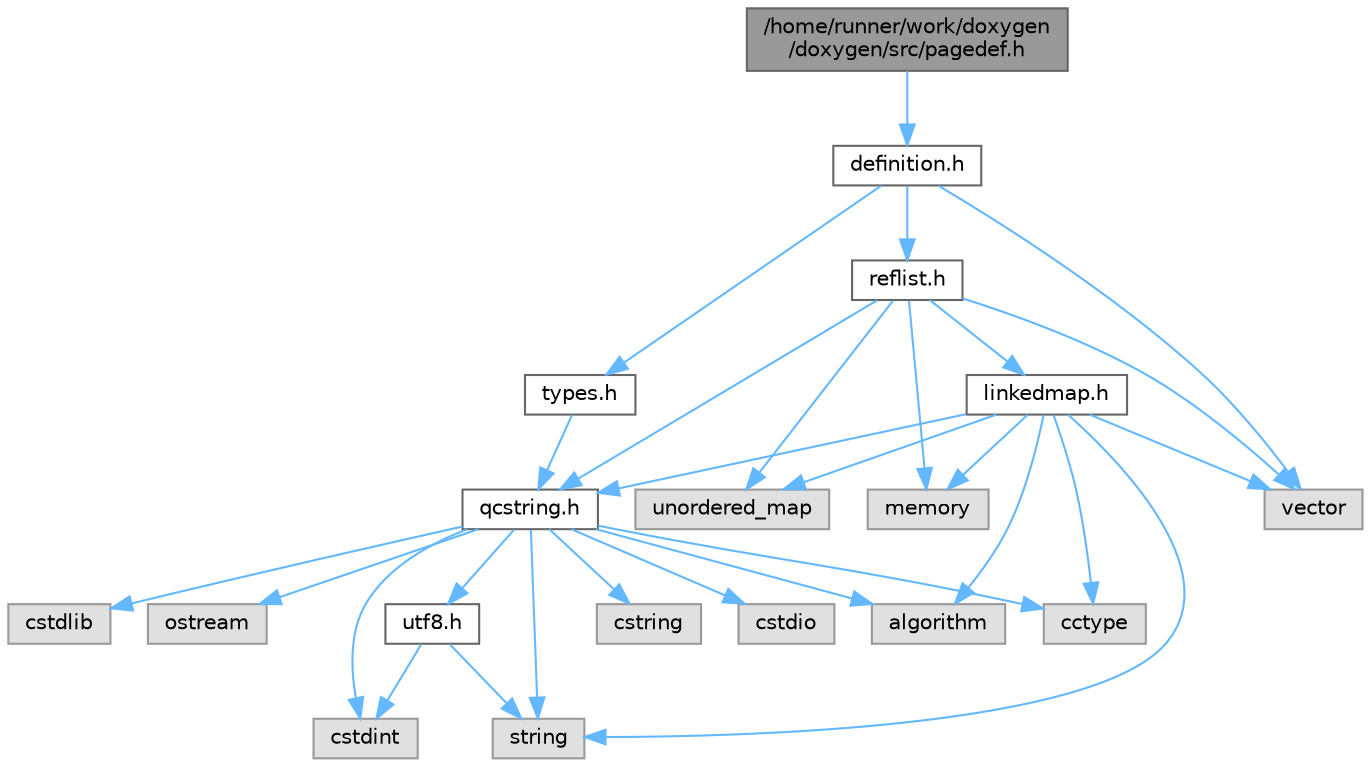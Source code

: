 digraph "/home/runner/work/doxygen/doxygen/src/pagedef.h"
{
 // INTERACTIVE_SVG=YES
 // LATEX_PDF_SIZE
  bgcolor="transparent";
  edge [fontname=Helvetica,fontsize=10,labelfontname=Helvetica,labelfontsize=10];
  node [fontname=Helvetica,fontsize=10,shape=box,height=0.2,width=0.4];
  Node1 [id="Node000001",label="/home/runner/work/doxygen\l/doxygen/src/pagedef.h",height=0.2,width=0.4,color="gray40", fillcolor="grey60", style="filled", fontcolor="black"];
  Node1 -> Node2 [id="edge1_Node000001_Node000002",color="steelblue1",style="solid"];
  Node2 [id="Node000002",label="definition.h",height=0.2,width=0.4,color="grey40", fillcolor="white", style="filled",URL="$df/da1/definition_8h.html",tooltip=" "];
  Node2 -> Node3 [id="edge2_Node000002_Node000003",color="steelblue1",style="solid"];
  Node3 [id="Node000003",label="vector",height=0.2,width=0.4,color="grey60", fillcolor="#E0E0E0", style="filled"];
  Node2 -> Node4 [id="edge3_Node000002_Node000004",color="steelblue1",style="solid"];
  Node4 [id="Node000004",label="types.h",height=0.2,width=0.4,color="grey40", fillcolor="white", style="filled",URL="$d9/d49/types_8h.html",tooltip="This file contains a number of basic enums and types."];
  Node4 -> Node5 [id="edge4_Node000004_Node000005",color="steelblue1",style="solid"];
  Node5 [id="Node000005",label="qcstring.h",height=0.2,width=0.4,color="grey40", fillcolor="white", style="filled",URL="$d7/d5c/qcstring_8h.html",tooltip=" "];
  Node5 -> Node6 [id="edge5_Node000005_Node000006",color="steelblue1",style="solid"];
  Node6 [id="Node000006",label="string",height=0.2,width=0.4,color="grey60", fillcolor="#E0E0E0", style="filled"];
  Node5 -> Node7 [id="edge6_Node000005_Node000007",color="steelblue1",style="solid"];
  Node7 [id="Node000007",label="algorithm",height=0.2,width=0.4,color="grey60", fillcolor="#E0E0E0", style="filled"];
  Node5 -> Node8 [id="edge7_Node000005_Node000008",color="steelblue1",style="solid"];
  Node8 [id="Node000008",label="cctype",height=0.2,width=0.4,color="grey60", fillcolor="#E0E0E0", style="filled"];
  Node5 -> Node9 [id="edge8_Node000005_Node000009",color="steelblue1",style="solid"];
  Node9 [id="Node000009",label="cstring",height=0.2,width=0.4,color="grey60", fillcolor="#E0E0E0", style="filled"];
  Node5 -> Node10 [id="edge9_Node000005_Node000010",color="steelblue1",style="solid"];
  Node10 [id="Node000010",label="cstdio",height=0.2,width=0.4,color="grey60", fillcolor="#E0E0E0", style="filled"];
  Node5 -> Node11 [id="edge10_Node000005_Node000011",color="steelblue1",style="solid"];
  Node11 [id="Node000011",label="cstdlib",height=0.2,width=0.4,color="grey60", fillcolor="#E0E0E0", style="filled"];
  Node5 -> Node12 [id="edge11_Node000005_Node000012",color="steelblue1",style="solid"];
  Node12 [id="Node000012",label="cstdint",height=0.2,width=0.4,color="grey60", fillcolor="#E0E0E0", style="filled"];
  Node5 -> Node13 [id="edge12_Node000005_Node000013",color="steelblue1",style="solid"];
  Node13 [id="Node000013",label="ostream",height=0.2,width=0.4,color="grey60", fillcolor="#E0E0E0", style="filled"];
  Node5 -> Node14 [id="edge13_Node000005_Node000014",color="steelblue1",style="solid"];
  Node14 [id="Node000014",label="utf8.h",height=0.2,width=0.4,color="grey40", fillcolor="white", style="filled",URL="$db/d7c/utf8_8h.html",tooltip="Various UTF8 related helper functions."];
  Node14 -> Node12 [id="edge14_Node000014_Node000012",color="steelblue1",style="solid"];
  Node14 -> Node6 [id="edge15_Node000014_Node000006",color="steelblue1",style="solid"];
  Node2 -> Node15 [id="edge16_Node000002_Node000015",color="steelblue1",style="solid"];
  Node15 [id="Node000015",label="reflist.h",height=0.2,width=0.4,color="grey40", fillcolor="white", style="filled",URL="$d1/d02/reflist_8h.html",tooltip=" "];
  Node15 -> Node3 [id="edge17_Node000015_Node000003",color="steelblue1",style="solid"];
  Node15 -> Node16 [id="edge18_Node000015_Node000016",color="steelblue1",style="solid"];
  Node16 [id="Node000016",label="unordered_map",height=0.2,width=0.4,color="grey60", fillcolor="#E0E0E0", style="filled"];
  Node15 -> Node17 [id="edge19_Node000015_Node000017",color="steelblue1",style="solid"];
  Node17 [id="Node000017",label="memory",height=0.2,width=0.4,color="grey60", fillcolor="#E0E0E0", style="filled"];
  Node15 -> Node5 [id="edge20_Node000015_Node000005",color="steelblue1",style="solid"];
  Node15 -> Node18 [id="edge21_Node000015_Node000018",color="steelblue1",style="solid"];
  Node18 [id="Node000018",label="linkedmap.h",height=0.2,width=0.4,color="grey40", fillcolor="white", style="filled",URL="$da/de1/linkedmap_8h.html",tooltip=" "];
  Node18 -> Node16 [id="edge22_Node000018_Node000016",color="steelblue1",style="solid"];
  Node18 -> Node3 [id="edge23_Node000018_Node000003",color="steelblue1",style="solid"];
  Node18 -> Node17 [id="edge24_Node000018_Node000017",color="steelblue1",style="solid"];
  Node18 -> Node6 [id="edge25_Node000018_Node000006",color="steelblue1",style="solid"];
  Node18 -> Node7 [id="edge26_Node000018_Node000007",color="steelblue1",style="solid"];
  Node18 -> Node8 [id="edge27_Node000018_Node000008",color="steelblue1",style="solid"];
  Node18 -> Node5 [id="edge28_Node000018_Node000005",color="steelblue1",style="solid"];
}
